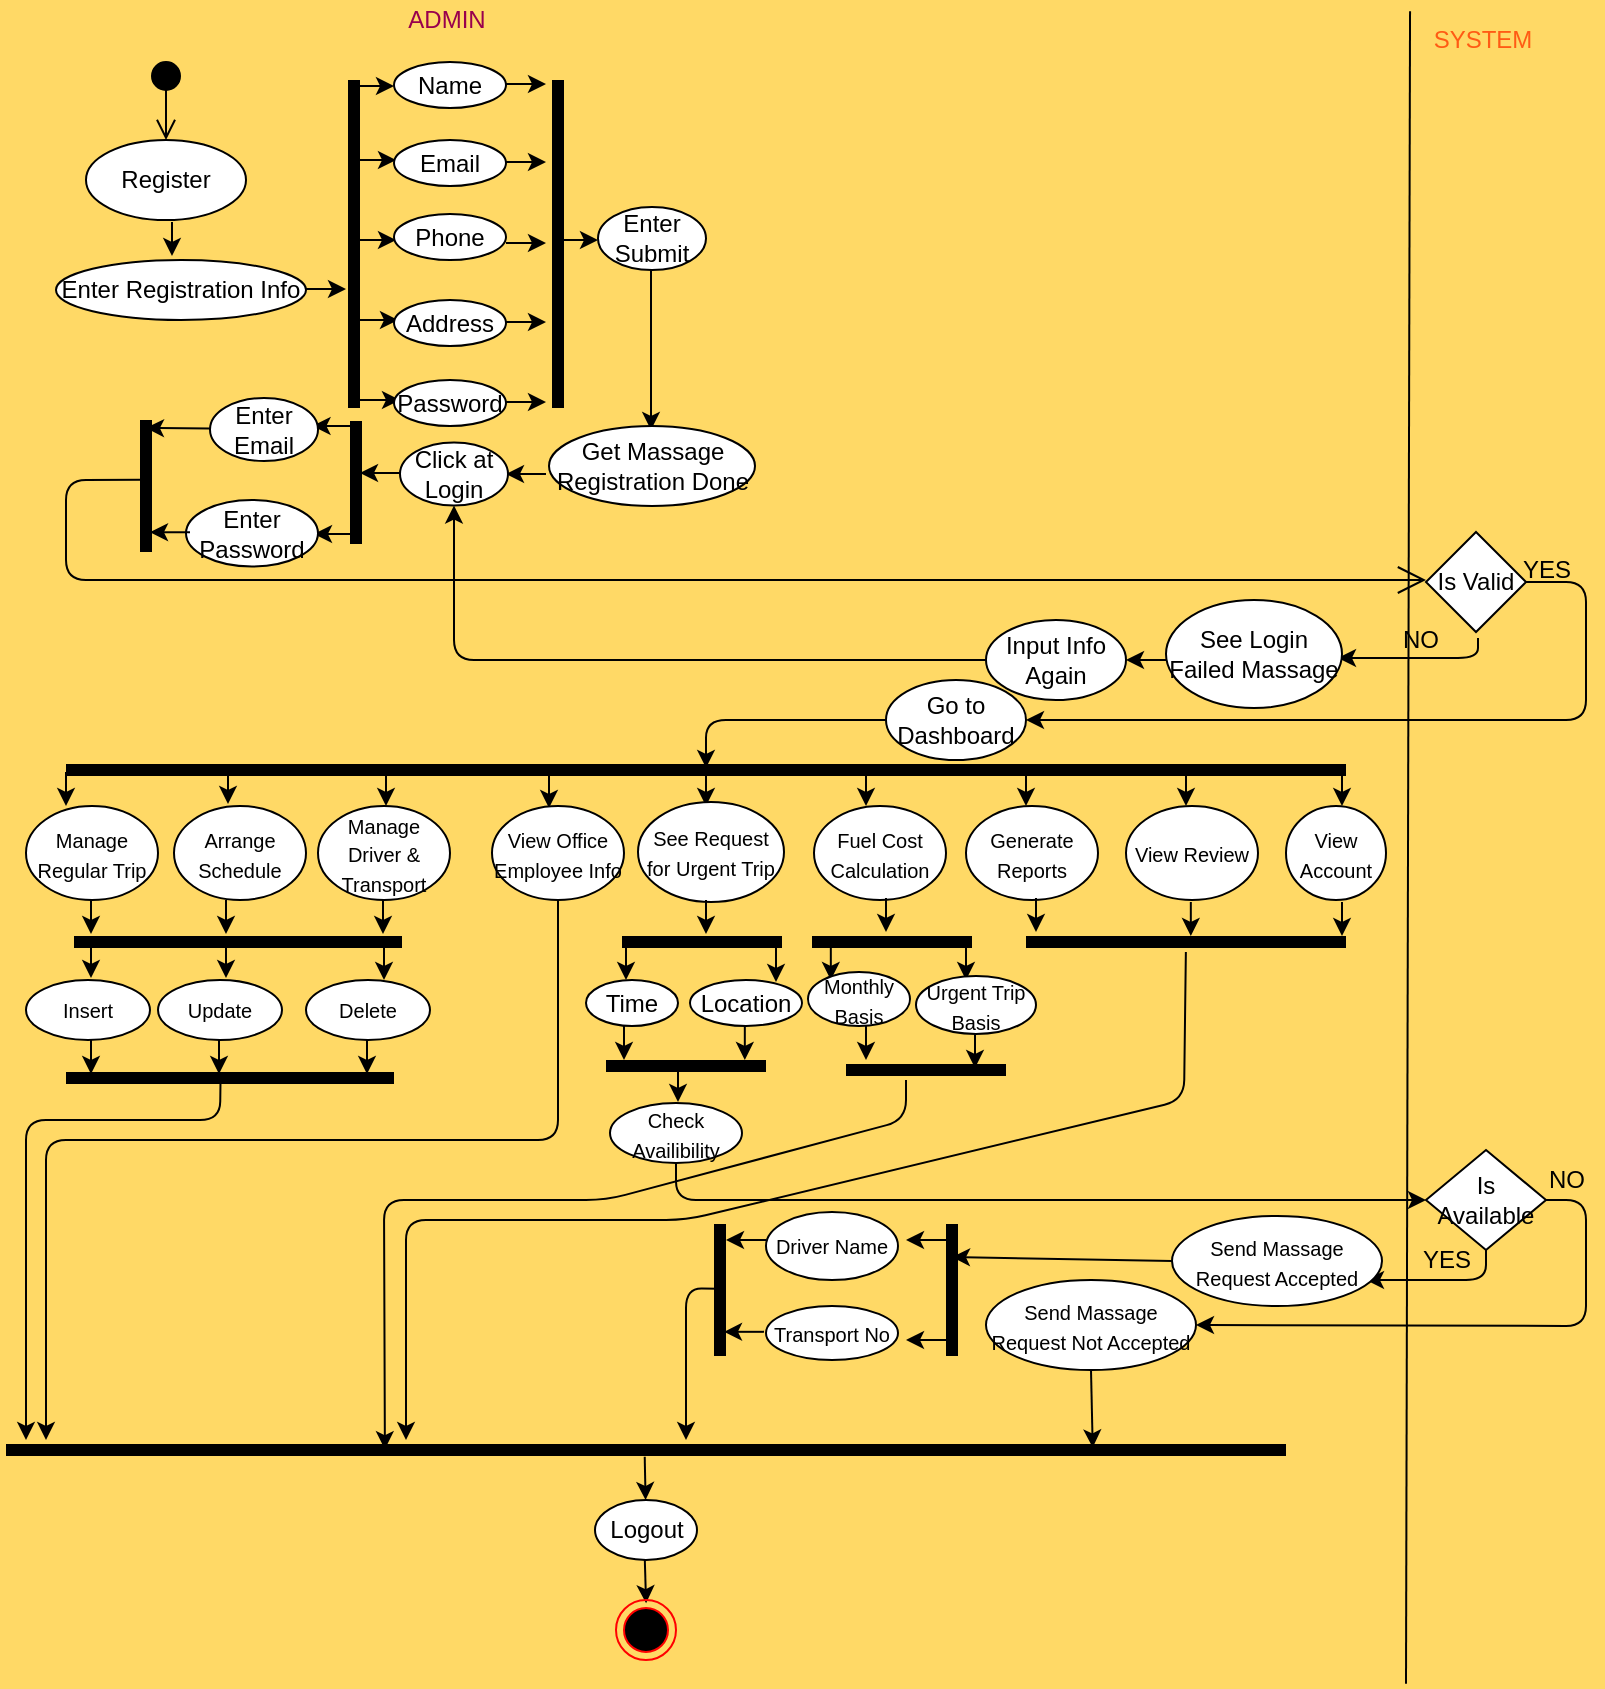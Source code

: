 <mxfile version="14.9.6" type="github">
  <diagram id="HthFx6uO3zYo_ckJuj4v" name="Page-1">
    <mxGraphModel dx="1038" dy="579" grid="0" gridSize="10" guides="1" tooltips="1" connect="1" arrows="1" fold="1" page="1" pageScale="1" pageWidth="827" pageHeight="1169" background="#FFD966" math="0" shadow="0">
      <root>
        <mxCell id="0" />
        <mxCell id="1" parent="0" />
        <mxCell id="RfUzpFnTfJlXqgFR28xh-44" value="&lt;font color=&quot;#99004d&quot;&gt;ADMIN&lt;/font&gt;" style="text;html=1;align=center;verticalAlign=middle;resizable=0;points=[];autosize=1;strokeColor=none;" parent="1" vertex="1">
          <mxGeometry x="205" width="50" height="20" as="geometry" />
        </mxCell>
        <mxCell id="RfUzpFnTfJlXqgFR28xh-56" value="" style="endArrow=classic;html=1;" parent="1" edge="1">
          <mxGeometry width="50" height="50" relative="1" as="geometry">
            <mxPoint x="40" y="386" as="sourcePoint" />
            <mxPoint x="40" y="403" as="targetPoint" />
          </mxGeometry>
        </mxCell>
        <mxCell id="RfUzpFnTfJlXqgFR28xh-57" value="" style="endArrow=classic;html=1;" parent="1" edge="1">
          <mxGeometry width="50" height="50" relative="1" as="geometry">
            <mxPoint x="121" y="385" as="sourcePoint" />
            <mxPoint x="121" y="402" as="targetPoint" />
          </mxGeometry>
        </mxCell>
        <mxCell id="RfUzpFnTfJlXqgFR28xh-58" value="" style="endArrow=classic;html=1;" parent="1" edge="1">
          <mxGeometry width="50" height="50" relative="1" as="geometry">
            <mxPoint x="200" y="386" as="sourcePoint" />
            <mxPoint x="200" y="403" as="targetPoint" />
          </mxGeometry>
        </mxCell>
        <mxCell id="RfUzpFnTfJlXqgFR28xh-59" value="" style="endArrow=classic;html=1;" parent="1" edge="1">
          <mxGeometry width="50" height="50" relative="1" as="geometry">
            <mxPoint x="281.5" y="387" as="sourcePoint" />
            <mxPoint x="281.5" y="404" as="targetPoint" />
          </mxGeometry>
        </mxCell>
        <mxCell id="RfUzpFnTfJlXqgFR28xh-60" value="" style="endArrow=classic;html=1;" parent="1" edge="1">
          <mxGeometry width="50" height="50" relative="1" as="geometry">
            <mxPoint x="360" y="386" as="sourcePoint" />
            <mxPoint x="360" y="403" as="targetPoint" />
          </mxGeometry>
        </mxCell>
        <mxCell id="RfUzpFnTfJlXqgFR28xh-61" value="" style="endArrow=classic;html=1;" parent="1" edge="1">
          <mxGeometry width="50" height="50" relative="1" as="geometry">
            <mxPoint x="440" y="386" as="sourcePoint" />
            <mxPoint x="440" y="403" as="targetPoint" />
          </mxGeometry>
        </mxCell>
        <mxCell id="RfUzpFnTfJlXqgFR28xh-62" value="" style="endArrow=classic;html=1;" parent="1" edge="1">
          <mxGeometry width="50" height="50" relative="1" as="geometry">
            <mxPoint x="520" y="386" as="sourcePoint" />
            <mxPoint x="520" y="403" as="targetPoint" />
          </mxGeometry>
        </mxCell>
        <mxCell id="RfUzpFnTfJlXqgFR28xh-63" value="" style="endArrow=classic;html=1;" parent="1" edge="1">
          <mxGeometry width="50" height="50" relative="1" as="geometry">
            <mxPoint x="600" y="386" as="sourcePoint" />
            <mxPoint x="600" y="403" as="targetPoint" />
          </mxGeometry>
        </mxCell>
        <mxCell id="RfUzpFnTfJlXqgFR28xh-64" value="" style="endArrow=classic;html=1;" parent="1" edge="1">
          <mxGeometry width="50" height="50" relative="1" as="geometry">
            <mxPoint x="678" y="386" as="sourcePoint" />
            <mxPoint x="678" y="403" as="targetPoint" />
          </mxGeometry>
        </mxCell>
        <mxCell id="RfUzpFnTfJlXqgFR28xh-65" value="&lt;font style=&quot;font-size: 10px&quot;&gt;Manage Regular Trip&lt;/font&gt;" style="ellipse;whiteSpace=wrap;html=1;" parent="1" vertex="1">
          <mxGeometry x="20" y="403" width="66" height="47" as="geometry" />
        </mxCell>
        <mxCell id="RfUzpFnTfJlXqgFR28xh-66" value="&lt;font style=&quot;font-size: 10px&quot;&gt;Arrange Schedule&lt;/font&gt;" style="ellipse;whiteSpace=wrap;html=1;" parent="1" vertex="1">
          <mxGeometry x="94" y="403" width="66" height="47" as="geometry" />
        </mxCell>
        <mxCell id="RfUzpFnTfJlXqgFR28xh-67" value="&lt;font style=&quot;font-size: 10px&quot;&gt;Manage Driver &amp;amp; Transport&lt;/font&gt;" style="ellipse;whiteSpace=wrap;html=1;" parent="1" vertex="1">
          <mxGeometry x="166" y="403" width="66" height="47" as="geometry" />
        </mxCell>
        <mxCell id="RfUzpFnTfJlXqgFR28xh-68" value="&lt;font style=&quot;font-size: 10px&quot;&gt;View Office Employee Info&lt;/font&gt;" style="ellipse;whiteSpace=wrap;html=1;" parent="1" vertex="1">
          <mxGeometry x="253" y="403" width="66" height="47" as="geometry" />
        </mxCell>
        <mxCell id="RfUzpFnTfJlXqgFR28xh-69" value="&lt;font style=&quot;font-size: 10px&quot;&gt;See Request for Urgent Trip&lt;/font&gt;" style="ellipse;whiteSpace=wrap;html=1;" parent="1" vertex="1">
          <mxGeometry x="326" y="401" width="73" height="50" as="geometry" />
        </mxCell>
        <mxCell id="RfUzpFnTfJlXqgFR28xh-70" value="&lt;font style=&quot;font-size: 10px&quot;&gt;Fuel Cost Calculation&lt;/font&gt;" style="ellipse;whiteSpace=wrap;html=1;" parent="1" vertex="1">
          <mxGeometry x="414" y="403" width="66" height="47" as="geometry" />
        </mxCell>
        <mxCell id="RfUzpFnTfJlXqgFR28xh-71" value="&lt;font style=&quot;font-size: 10px&quot;&gt;Generate Reports&lt;/font&gt;" style="ellipse;whiteSpace=wrap;html=1;" parent="1" vertex="1">
          <mxGeometry x="490" y="403" width="66" height="47" as="geometry" />
        </mxCell>
        <mxCell id="RfUzpFnTfJlXqgFR28xh-72" value="&lt;font style=&quot;font-size: 10px&quot;&gt;View Review&lt;/font&gt;" style="ellipse;whiteSpace=wrap;html=1;" parent="1" vertex="1">
          <mxGeometry x="570" y="403" width="66" height="47" as="geometry" />
        </mxCell>
        <mxCell id="RfUzpFnTfJlXqgFR28xh-73" value="&lt;font style=&quot;font-size: 10px&quot;&gt;View Account&lt;/font&gt;" style="ellipse;whiteSpace=wrap;html=1;" parent="1" vertex="1">
          <mxGeometry x="650" y="403" width="50" height="47" as="geometry" />
        </mxCell>
        <mxCell id="RfUzpFnTfJlXqgFR28xh-74" value="" style="endArrow=classic;html=1;" parent="1" edge="1">
          <mxGeometry width="50" height="50" relative="1" as="geometry">
            <mxPoint x="52.5" y="450" as="sourcePoint" />
            <mxPoint x="52.5" y="467" as="targetPoint" />
          </mxGeometry>
        </mxCell>
        <mxCell id="RfUzpFnTfJlXqgFR28xh-75" value="" style="endArrow=classic;html=1;" parent="1" edge="1">
          <mxGeometry width="50" height="50" relative="1" as="geometry">
            <mxPoint x="120" y="450" as="sourcePoint" />
            <mxPoint x="120" y="467" as="targetPoint" />
          </mxGeometry>
        </mxCell>
        <mxCell id="RfUzpFnTfJlXqgFR28xh-76" value="" style="endArrow=classic;html=1;" parent="1" edge="1">
          <mxGeometry width="50" height="50" relative="1" as="geometry">
            <mxPoint x="198.5" y="450" as="sourcePoint" />
            <mxPoint x="198.5" y="467" as="targetPoint" />
          </mxGeometry>
        </mxCell>
        <mxCell id="RfUzpFnTfJlXqgFR28xh-77" value="" style="shape=line;html=1;strokeWidth=6;rotation=0;" parent="1" vertex="1">
          <mxGeometry x="44" y="466" width="164" height="10" as="geometry" />
        </mxCell>
        <mxCell id="RfUzpFnTfJlXqgFR28xh-78" value="" style="endArrow=classic;html=1;" parent="1" edge="1">
          <mxGeometry width="50" height="50" relative="1" as="geometry">
            <mxPoint x="52.5" y="472" as="sourcePoint" />
            <mxPoint x="52.5" y="489" as="targetPoint" />
          </mxGeometry>
        </mxCell>
        <mxCell id="RfUzpFnTfJlXqgFR28xh-79" value="" style="endArrow=classic;html=1;" parent="1" edge="1">
          <mxGeometry width="50" height="50" relative="1" as="geometry">
            <mxPoint x="120" y="472" as="sourcePoint" />
            <mxPoint x="120" y="489" as="targetPoint" />
          </mxGeometry>
        </mxCell>
        <mxCell id="RfUzpFnTfJlXqgFR28xh-80" value="" style="endArrow=classic;html=1;" parent="1" edge="1">
          <mxGeometry width="50" height="50" relative="1" as="geometry">
            <mxPoint x="199" y="473" as="sourcePoint" />
            <mxPoint x="199" y="490" as="targetPoint" />
          </mxGeometry>
        </mxCell>
        <mxCell id="RfUzpFnTfJlXqgFR28xh-81" value="&lt;font style=&quot;font-size: 10px&quot;&gt;Insert&lt;/font&gt;" style="ellipse;whiteSpace=wrap;html=1;" parent="1" vertex="1">
          <mxGeometry x="20" y="490" width="62" height="30" as="geometry" />
        </mxCell>
        <mxCell id="RfUzpFnTfJlXqgFR28xh-82" value="&lt;font style=&quot;font-size: 10px&quot;&gt;Update&lt;/font&gt;" style="ellipse;whiteSpace=wrap;html=1;" parent="1" vertex="1">
          <mxGeometry x="86" y="490" width="62" height="30" as="geometry" />
        </mxCell>
        <mxCell id="RfUzpFnTfJlXqgFR28xh-83" value="&lt;font style=&quot;font-size: 10px&quot;&gt;Delete&lt;/font&gt;" style="ellipse;whiteSpace=wrap;html=1;" parent="1" vertex="1">
          <mxGeometry x="160" y="490" width="62" height="30" as="geometry" />
        </mxCell>
        <mxCell id="RfUzpFnTfJlXqgFR28xh-84" value="" style="endArrow=classic;html=1;" parent="1" edge="1">
          <mxGeometry width="50" height="50" relative="1" as="geometry">
            <mxPoint x="52.5" y="520" as="sourcePoint" />
            <mxPoint x="52.5" y="537" as="targetPoint" />
          </mxGeometry>
        </mxCell>
        <mxCell id="RfUzpFnTfJlXqgFR28xh-85" value="" style="endArrow=classic;html=1;" parent="1" edge="1">
          <mxGeometry width="50" height="50" relative="1" as="geometry">
            <mxPoint x="116.5" y="520" as="sourcePoint" />
            <mxPoint x="116.5" y="537" as="targetPoint" />
          </mxGeometry>
        </mxCell>
        <mxCell id="RfUzpFnTfJlXqgFR28xh-86" value="" style="endArrow=classic;html=1;" parent="1" edge="1">
          <mxGeometry width="50" height="50" relative="1" as="geometry">
            <mxPoint x="190.5" y="520" as="sourcePoint" />
            <mxPoint x="190.5" y="537" as="targetPoint" />
          </mxGeometry>
        </mxCell>
        <mxCell id="RfUzpFnTfJlXqgFR28xh-87" value="" style="shape=line;html=1;strokeWidth=6;rotation=0;" parent="1" vertex="1">
          <mxGeometry x="40" y="534" width="164" height="10" as="geometry" />
        </mxCell>
        <mxCell id="RfUzpFnTfJlXqgFR28xh-88" value="" style="endArrow=classic;html=1;exitX=0.471;exitY=0.74;exitDx=0;exitDy=0;exitPerimeter=0;" parent="1" source="RfUzpFnTfJlXqgFR28xh-87" edge="1">
          <mxGeometry width="50" height="50" relative="1" as="geometry">
            <mxPoint x="390" y="700" as="sourcePoint" />
            <mxPoint x="20" y="720" as="targetPoint" />
            <Array as="points">
              <mxPoint x="117" y="560" />
              <mxPoint x="20" y="560" />
            </Array>
          </mxGeometry>
        </mxCell>
        <mxCell id="RfUzpFnTfJlXqgFR28xh-89" value="" style="endArrow=classic;html=1;exitX=0.5;exitY=1;exitDx=0;exitDy=0;" parent="1" source="RfUzpFnTfJlXqgFR28xh-68" edge="1">
          <mxGeometry width="50" height="50" relative="1" as="geometry">
            <mxPoint x="127.244" y="551.4" as="sourcePoint" />
            <mxPoint x="30" y="720" as="targetPoint" />
            <Array as="points">
              <mxPoint x="286" y="570" />
              <mxPoint x="30" y="570" />
            </Array>
          </mxGeometry>
        </mxCell>
        <mxCell id="RfUzpFnTfJlXqgFR28xh-91" value="" style="endArrow=classic;html=1;" parent="1" edge="1">
          <mxGeometry width="50" height="50" relative="1" as="geometry">
            <mxPoint x="360" y="450" as="sourcePoint" />
            <mxPoint x="360" y="467" as="targetPoint" />
          </mxGeometry>
        </mxCell>
        <mxCell id="RfUzpFnTfJlXqgFR28xh-92" value="" style="shape=line;html=1;strokeWidth=6;rotation=0;" parent="1" vertex="1">
          <mxGeometry x="318" y="466" width="80" height="10" as="geometry" />
        </mxCell>
        <mxCell id="RfUzpFnTfJlXqgFR28xh-93" value="" style="endArrow=classic;html=1;" parent="1" edge="1">
          <mxGeometry width="50" height="50" relative="1" as="geometry">
            <mxPoint x="320" y="473" as="sourcePoint" />
            <mxPoint x="320" y="490" as="targetPoint" />
          </mxGeometry>
        </mxCell>
        <mxCell id="RfUzpFnTfJlXqgFR28xh-94" value="" style="endArrow=classic;html=1;" parent="1" edge="1">
          <mxGeometry width="50" height="50" relative="1" as="geometry">
            <mxPoint x="395" y="474" as="sourcePoint" />
            <mxPoint x="395" y="491" as="targetPoint" />
          </mxGeometry>
        </mxCell>
        <mxCell id="RfUzpFnTfJlXqgFR28xh-95" value="Time" style="ellipse;whiteSpace=wrap;html=1;" parent="1" vertex="1">
          <mxGeometry x="300" y="490" width="46" height="23" as="geometry" />
        </mxCell>
        <mxCell id="RfUzpFnTfJlXqgFR28xh-96" value="Location" style="ellipse;whiteSpace=wrap;html=1;" parent="1" vertex="1">
          <mxGeometry x="352" y="490" width="56" height="23" as="geometry" />
        </mxCell>
        <mxCell id="RfUzpFnTfJlXqgFR28xh-97" value="" style="endArrow=classic;html=1;" parent="1" edge="1">
          <mxGeometry width="50" height="50" relative="1" as="geometry">
            <mxPoint x="319" y="513" as="sourcePoint" />
            <mxPoint x="319" y="530" as="targetPoint" />
          </mxGeometry>
        </mxCell>
        <mxCell id="RfUzpFnTfJlXqgFR28xh-98" value="" style="endArrow=classic;html=1;" parent="1" edge="1">
          <mxGeometry width="50" height="50" relative="1" as="geometry">
            <mxPoint x="379.41" y="513" as="sourcePoint" />
            <mxPoint x="379.41" y="530" as="targetPoint" />
          </mxGeometry>
        </mxCell>
        <mxCell id="RfUzpFnTfJlXqgFR28xh-99" value="" style="shape=line;html=1;strokeWidth=6;rotation=0;" parent="1" vertex="1">
          <mxGeometry x="310" y="528" width="80" height="10" as="geometry" />
        </mxCell>
        <mxCell id="RfUzpFnTfJlXqgFR28xh-100" value="" style="endArrow=classic;html=1;" parent="1" edge="1">
          <mxGeometry width="50" height="50" relative="1" as="geometry">
            <mxPoint x="346" y="534" as="sourcePoint" />
            <mxPoint x="346" y="551" as="targetPoint" />
          </mxGeometry>
        </mxCell>
        <mxCell id="RfUzpFnTfJlXqgFR28xh-101" value="&lt;font style=&quot;font-size: 10px&quot;&gt;Check Availibility&lt;/font&gt;" style="ellipse;whiteSpace=wrap;html=1;" parent="1" vertex="1">
          <mxGeometry x="312" y="551.5" width="66" height="30" as="geometry" />
        </mxCell>
        <mxCell id="RfUzpFnTfJlXqgFR28xh-102" value="" style="endArrow=classic;html=1;exitX=0.5;exitY=1;exitDx=0;exitDy=0;" parent="1" source="RfUzpFnTfJlXqgFR28xh-101" edge="1">
          <mxGeometry width="50" height="50" relative="1" as="geometry">
            <mxPoint x="420" y="590" as="sourcePoint" />
            <mxPoint x="720" y="600" as="targetPoint" />
            <Array as="points">
              <mxPoint x="345" y="600" />
            </Array>
          </mxGeometry>
        </mxCell>
        <mxCell id="RfUzpFnTfJlXqgFR28xh-105" value="Is Available" style="rhombus;whiteSpace=wrap;html=1;strokeColor=#000000;" parent="1" vertex="1">
          <mxGeometry x="720" y="575" width="60" height="50" as="geometry" />
        </mxCell>
        <mxCell id="RfUzpFnTfJlXqgFR28xh-106" value="" style="endArrow=classic;html=1;exitX=0.5;exitY=1;exitDx=0;exitDy=0;" parent="1" source="RfUzpFnTfJlXqgFR28xh-105" edge="1">
          <mxGeometry width="50" height="50" relative="1" as="geometry">
            <mxPoint x="450" y="530" as="sourcePoint" />
            <mxPoint x="690" y="640" as="targetPoint" />
            <Array as="points">
              <mxPoint x="750" y="640" />
            </Array>
          </mxGeometry>
        </mxCell>
        <mxCell id="RfUzpFnTfJlXqgFR28xh-107" value="&lt;font style=&quot;font-size: 10px&quot;&gt;Send Massage Request Accepted&lt;/font&gt;" style="ellipse;whiteSpace=wrap;html=1;" parent="1" vertex="1">
          <mxGeometry x="593" y="608" width="105" height="45" as="geometry" />
        </mxCell>
        <mxCell id="RfUzpFnTfJlXqgFR28xh-108" value="" style="endArrow=classic;html=1;exitX=1;exitY=0.5;exitDx=0;exitDy=0;entryX=1;entryY=0.5;entryDx=0;entryDy=0;" parent="1" source="RfUzpFnTfJlXqgFR28xh-105" target="RfUzpFnTfJlXqgFR28xh-109" edge="1">
          <mxGeometry width="50" height="50" relative="1" as="geometry">
            <mxPoint x="450" y="750" as="sourcePoint" />
            <mxPoint x="600" y="660" as="targetPoint" />
            <Array as="points">
              <mxPoint x="800" y="600" />
              <mxPoint x="800" y="663" />
            </Array>
          </mxGeometry>
        </mxCell>
        <mxCell id="RfUzpFnTfJlXqgFR28xh-109" value="&lt;font style=&quot;font-size: 10px&quot;&gt;Send Massage Request Not Accepted&lt;/font&gt;" style="ellipse;whiteSpace=wrap;html=1;" parent="1" vertex="1">
          <mxGeometry x="500" y="640" width="105" height="45" as="geometry" />
        </mxCell>
        <mxCell id="RfUzpFnTfJlXqgFR28xh-110" value="YES" style="text;html=1;align=center;verticalAlign=middle;resizable=0;points=[];autosize=1;strokeColor=none;" parent="1" vertex="1">
          <mxGeometry x="710" y="620" width="40" height="20" as="geometry" />
        </mxCell>
        <mxCell id="RfUzpFnTfJlXqgFR28xh-111" value="NO" style="text;html=1;align=center;verticalAlign=middle;resizable=0;points=[];autosize=1;strokeColor=none;" parent="1" vertex="1">
          <mxGeometry x="775" y="580" width="30" height="20" as="geometry" />
        </mxCell>
        <mxCell id="RfUzpFnTfJlXqgFR28xh-112" value="" style="endArrow=classic;html=1;exitX=0;exitY=0.5;exitDx=0;exitDy=0;entryX=0.75;entryY=0.5;entryDx=0;entryDy=0;entryPerimeter=0;" parent="1" source="RfUzpFnTfJlXqgFR28xh-107" target="RfUzpFnTfJlXqgFR28xh-113" edge="1">
          <mxGeometry width="50" height="50" relative="1" as="geometry">
            <mxPoint x="450" y="750" as="sourcePoint" />
            <mxPoint x="490" y="630" as="targetPoint" />
          </mxGeometry>
        </mxCell>
        <mxCell id="RfUzpFnTfJlXqgFR28xh-113" value="" style="shape=line;html=1;strokeWidth=6;rotation=-90;" parent="1" vertex="1">
          <mxGeometry x="450" y="640" width="66" height="10" as="geometry" />
        </mxCell>
        <mxCell id="RfUzpFnTfJlXqgFR28xh-114" value="" style="endArrow=classic;html=1;" parent="1" edge="1">
          <mxGeometry width="50" height="50" relative="1" as="geometry">
            <mxPoint x="480" y="620" as="sourcePoint" />
            <mxPoint x="460" y="620" as="targetPoint" />
          </mxGeometry>
        </mxCell>
        <mxCell id="RfUzpFnTfJlXqgFR28xh-115" value="" style="endArrow=classic;html=1;" parent="1" edge="1">
          <mxGeometry width="50" height="50" relative="1" as="geometry">
            <mxPoint x="480" y="670" as="sourcePoint" />
            <mxPoint x="460" y="670" as="targetPoint" />
          </mxGeometry>
        </mxCell>
        <mxCell id="RfUzpFnTfJlXqgFR28xh-116" value="&lt;font style=&quot;font-size: 10px&quot;&gt;Driver Name&lt;/font&gt;" style="ellipse;whiteSpace=wrap;html=1;" parent="1" vertex="1">
          <mxGeometry x="390" y="606" width="66" height="34" as="geometry" />
        </mxCell>
        <mxCell id="RfUzpFnTfJlXqgFR28xh-117" value="&lt;font style=&quot;font-size: 10px&quot;&gt;Transport No&lt;/font&gt;" style="ellipse;whiteSpace=wrap;html=1;" parent="1" vertex="1">
          <mxGeometry x="390" y="653" width="66" height="27" as="geometry" />
        </mxCell>
        <mxCell id="RfUzpFnTfJlXqgFR28xh-119" value="" style="endArrow=classic;html=1;" parent="1" edge="1">
          <mxGeometry width="50" height="50" relative="1" as="geometry">
            <mxPoint x="389" y="665.91" as="sourcePoint" />
            <mxPoint x="369" y="665.91" as="targetPoint" />
          </mxGeometry>
        </mxCell>
        <mxCell id="RfUzpFnTfJlXqgFR28xh-120" value="" style="endArrow=classic;html=1;" parent="1" edge="1">
          <mxGeometry width="50" height="50" relative="1" as="geometry">
            <mxPoint x="390" y="620" as="sourcePoint" />
            <mxPoint x="370" y="620" as="targetPoint" />
          </mxGeometry>
        </mxCell>
        <mxCell id="RfUzpFnTfJlXqgFR28xh-121" value="" style="shape=line;html=1;strokeWidth=6;rotation=-90;" parent="1" vertex="1">
          <mxGeometry x="334" y="640" width="66" height="10" as="geometry" />
        </mxCell>
        <mxCell id="RfUzpFnTfJlXqgFR28xh-122" value="" style="endArrow=classic;html=1;" parent="1" edge="1">
          <mxGeometry width="50" height="50" relative="1" as="geometry">
            <mxPoint x="366" y="644.41" as="sourcePoint" />
            <mxPoint x="350" y="720" as="targetPoint" />
            <Array as="points">
              <mxPoint x="350" y="644" />
            </Array>
          </mxGeometry>
        </mxCell>
        <mxCell id="RfUzpFnTfJlXqgFR28xh-123" value="" style="endArrow=classic;html=1;exitX=0.5;exitY=1;exitDx=0;exitDy=0;entryX=0.849;entryY=0.371;entryDx=0;entryDy=0;entryPerimeter=0;" parent="1" source="RfUzpFnTfJlXqgFR28xh-109" target="RfUzpFnTfJlXqgFR28xh-135" edge="1">
          <mxGeometry width="50" height="50" relative="1" as="geometry">
            <mxPoint x="450" y="770" as="sourcePoint" />
            <mxPoint x="553" y="710" as="targetPoint" />
          </mxGeometry>
        </mxCell>
        <mxCell id="RfUzpFnTfJlXqgFR28xh-124" value="" style="endArrow=classic;html=1;" parent="1" edge="1">
          <mxGeometry width="50" height="50" relative="1" as="geometry">
            <mxPoint x="450" y="449" as="sourcePoint" />
            <mxPoint x="450" y="466" as="targetPoint" />
          </mxGeometry>
        </mxCell>
        <mxCell id="RfUzpFnTfJlXqgFR28xh-125" value="" style="shape=line;html=1;strokeWidth=6;rotation=0;" parent="1" vertex="1">
          <mxGeometry x="413" y="466" width="80" height="10" as="geometry" />
        </mxCell>
        <mxCell id="RfUzpFnTfJlXqgFR28xh-126" value="" style="endArrow=classic;html=1;" parent="1" edge="1">
          <mxGeometry width="50" height="50" relative="1" as="geometry">
            <mxPoint x="490" y="473" as="sourcePoint" />
            <mxPoint x="490" y="490" as="targetPoint" />
          </mxGeometry>
        </mxCell>
        <mxCell id="RfUzpFnTfJlXqgFR28xh-127" value="" style="endArrow=classic;html=1;" parent="1" edge="1">
          <mxGeometry width="50" height="50" relative="1" as="geometry">
            <mxPoint x="422.41" y="473" as="sourcePoint" />
            <mxPoint x="422.41" y="490" as="targetPoint" />
          </mxGeometry>
        </mxCell>
        <mxCell id="RfUzpFnTfJlXqgFR28xh-128" value="&lt;font style=&quot;font-size: 10px&quot;&gt;Monthly Basis&lt;/font&gt;" style="ellipse;whiteSpace=wrap;html=1;" parent="1" vertex="1">
          <mxGeometry x="411" y="486" width="51" height="27" as="geometry" />
        </mxCell>
        <mxCell id="RfUzpFnTfJlXqgFR28xh-129" value="&lt;font style=&quot;font-size: 10px&quot;&gt;Urgent Trip Basis&lt;/font&gt;" style="ellipse;whiteSpace=wrap;html=1;" parent="1" vertex="1">
          <mxGeometry x="465" y="488" width="60" height="29" as="geometry" />
        </mxCell>
        <mxCell id="RfUzpFnTfJlXqgFR28xh-130" value="" style="endArrow=classic;html=1;" parent="1" edge="1">
          <mxGeometry width="50" height="50" relative="1" as="geometry">
            <mxPoint x="525" y="449" as="sourcePoint" />
            <mxPoint x="525" y="466" as="targetPoint" />
          </mxGeometry>
        </mxCell>
        <mxCell id="RfUzpFnTfJlXqgFR28xh-131" value="" style="endArrow=classic;html=1;" parent="1" edge="1">
          <mxGeometry width="50" height="50" relative="1" as="geometry">
            <mxPoint x="602.41" y="451" as="sourcePoint" />
            <mxPoint x="602.41" y="468" as="targetPoint" />
          </mxGeometry>
        </mxCell>
        <mxCell id="RfUzpFnTfJlXqgFR28xh-132" value="" style="endArrow=classic;html=1;" parent="1" edge="1">
          <mxGeometry width="50" height="50" relative="1" as="geometry">
            <mxPoint x="678" y="451" as="sourcePoint" />
            <mxPoint x="678" y="468" as="targetPoint" />
          </mxGeometry>
        </mxCell>
        <mxCell id="RfUzpFnTfJlXqgFR28xh-133" value="" style="shape=line;html=1;strokeWidth=6;rotation=0;" parent="1" vertex="1">
          <mxGeometry x="520" y="466" width="160" height="10" as="geometry" />
        </mxCell>
        <mxCell id="RfUzpFnTfJlXqgFR28xh-135" value="" style="shape=line;html=1;strokeWidth=6;rotation=0;" parent="1" vertex="1">
          <mxGeometry x="10" y="720" width="640" height="10" as="geometry" />
        </mxCell>
        <mxCell id="RfUzpFnTfJlXqgFR28xh-136" value="" style="endArrow=classic;html=1;exitX=0.499;exitY=0.841;exitDx=0;exitDy=0;exitPerimeter=0;" parent="1" source="RfUzpFnTfJlXqgFR28xh-135" target="RfUzpFnTfJlXqgFR28xh-137" edge="1">
          <mxGeometry width="50" height="50" relative="1" as="geometry">
            <mxPoint x="450" y="680" as="sourcePoint" />
            <mxPoint x="329" y="750" as="targetPoint" />
          </mxGeometry>
        </mxCell>
        <mxCell id="RfUzpFnTfJlXqgFR28xh-137" value="Logout" style="ellipse;whiteSpace=wrap;html=1;strokeColor=#000000;" parent="1" vertex="1">
          <mxGeometry x="304.5" y="750" width="51" height="30" as="geometry" />
        </mxCell>
        <mxCell id="RfUzpFnTfJlXqgFR28xh-138" value="" style="endArrow=classic;html=1;exitX=0.499;exitY=0.841;exitDx=0;exitDy=0;exitPerimeter=0;" parent="1" edge="1">
          <mxGeometry width="50" height="50" relative="1" as="geometry">
            <mxPoint x="329.41" y="780.0" as="sourcePoint" />
            <mxPoint x="330.05" y="801.59" as="targetPoint" />
          </mxGeometry>
        </mxCell>
        <mxCell id="RfUzpFnTfJlXqgFR28xh-139" value="" style="ellipse;html=1;shape=endState;fillColor=#000000;strokeColor=#ff0000;" parent="1" vertex="1">
          <mxGeometry x="315" y="800" width="30" height="30" as="geometry" />
        </mxCell>
        <mxCell id="RfUzpFnTfJlXqgFR28xh-3" value="" style="html=1;verticalAlign=bottom;startArrow=circle;startFill=1;endArrow=open;startSize=6;endSize=8;" parent="1" edge="1">
          <mxGeometry x="35" y="10" width="80" as="geometry">
            <mxPoint x="90" y="30" as="sourcePoint" />
            <mxPoint x="90" y="70" as="targetPoint" />
          </mxGeometry>
        </mxCell>
        <mxCell id="RfUzpFnTfJlXqgFR28xh-4" value="Register" style="ellipse;whiteSpace=wrap;html=1;" parent="1" vertex="1">
          <mxGeometry x="50" y="70" width="80" height="40" as="geometry" />
        </mxCell>
        <mxCell id="RfUzpFnTfJlXqgFR28xh-6" value="" style="endArrow=classic;html=1;" parent="1" edge="1">
          <mxGeometry x="35" y="10" width="50" height="50" as="geometry">
            <mxPoint x="93" y="111" as="sourcePoint" />
            <mxPoint x="93" y="128" as="targetPoint" />
          </mxGeometry>
        </mxCell>
        <mxCell id="RfUzpFnTfJlXqgFR28xh-7" value="Enter Registration Info" style="ellipse;whiteSpace=wrap;html=1;" parent="1" vertex="1">
          <mxGeometry x="35" y="130" width="125" height="30" as="geometry" />
        </mxCell>
        <mxCell id="RfUzpFnTfJlXqgFR28xh-8" value="" style="shape=line;html=1;strokeWidth=6;rotation=-90;" parent="1" vertex="1">
          <mxGeometry x="102" y="117" width="164" height="10" as="geometry" />
        </mxCell>
        <mxCell id="RfUzpFnTfJlXqgFR28xh-10" value="" style="endArrow=classic;html=1;" parent="1" edge="1">
          <mxGeometry x="35" y="10" width="50" height="50" as="geometry">
            <mxPoint x="160" y="144.5" as="sourcePoint" />
            <mxPoint x="180" y="144.5" as="targetPoint" />
          </mxGeometry>
        </mxCell>
        <mxCell id="RfUzpFnTfJlXqgFR28xh-11" value="" style="endArrow=classic;html=1;" parent="1" edge="1">
          <mxGeometry x="35" y="10" width="50" height="50" as="geometry">
            <mxPoint x="184" y="43" as="sourcePoint" />
            <mxPoint x="204" y="43" as="targetPoint" />
          </mxGeometry>
        </mxCell>
        <mxCell id="RfUzpFnTfJlXqgFR28xh-12" value="" style="endArrow=classic;html=1;" parent="1" edge="1">
          <mxGeometry x="35" y="10" width="50" height="50" as="geometry">
            <mxPoint x="185" y="80" as="sourcePoint" />
            <mxPoint x="205" y="80" as="targetPoint" />
          </mxGeometry>
        </mxCell>
        <mxCell id="RfUzpFnTfJlXqgFR28xh-13" value="" style="endArrow=classic;html=1;" parent="1" edge="1">
          <mxGeometry x="35" y="10" width="50" height="50" as="geometry">
            <mxPoint x="185" y="120" as="sourcePoint" />
            <mxPoint x="205" y="120" as="targetPoint" />
          </mxGeometry>
        </mxCell>
        <mxCell id="RfUzpFnTfJlXqgFR28xh-14" value="" style="endArrow=classic;html=1;" parent="1" edge="1">
          <mxGeometry x="35" y="10" width="50" height="50" as="geometry">
            <mxPoint x="186" y="160" as="sourcePoint" />
            <mxPoint x="206" y="160" as="targetPoint" />
          </mxGeometry>
        </mxCell>
        <mxCell id="RfUzpFnTfJlXqgFR28xh-15" value="" style="endArrow=classic;html=1;" parent="1" edge="1">
          <mxGeometry x="35" y="10" width="50" height="50" as="geometry">
            <mxPoint x="187" y="200" as="sourcePoint" />
            <mxPoint x="207" y="200" as="targetPoint" />
          </mxGeometry>
        </mxCell>
        <mxCell id="RfUzpFnTfJlXqgFR28xh-16" value="Name" style="ellipse;whiteSpace=wrap;html=1;" parent="1" vertex="1">
          <mxGeometry x="204" y="31" width="56" height="23" as="geometry" />
        </mxCell>
        <mxCell id="RfUzpFnTfJlXqgFR28xh-18" value="Email" style="ellipse;whiteSpace=wrap;html=1;" parent="1" vertex="1">
          <mxGeometry x="204" y="70" width="56" height="23" as="geometry" />
        </mxCell>
        <mxCell id="RfUzpFnTfJlXqgFR28xh-19" value="Phone" style="ellipse;whiteSpace=wrap;html=1;" parent="1" vertex="1">
          <mxGeometry x="204" y="107" width="56" height="23" as="geometry" />
        </mxCell>
        <mxCell id="RfUzpFnTfJlXqgFR28xh-20" value="Address" style="ellipse;whiteSpace=wrap;html=1;" parent="1" vertex="1">
          <mxGeometry x="204" y="150" width="56" height="23" as="geometry" />
        </mxCell>
        <mxCell id="RfUzpFnTfJlXqgFR28xh-21" value="Password" style="ellipse;whiteSpace=wrap;html=1;" parent="1" vertex="1">
          <mxGeometry x="204" y="190" width="56" height="23" as="geometry" />
        </mxCell>
        <mxCell id="RfUzpFnTfJlXqgFR28xh-22" value="" style="endArrow=classic;html=1;" parent="1" edge="1">
          <mxGeometry x="35" y="10" width="50" height="50" as="geometry">
            <mxPoint x="260" y="42" as="sourcePoint" />
            <mxPoint x="280" y="42" as="targetPoint" />
          </mxGeometry>
        </mxCell>
        <mxCell id="RfUzpFnTfJlXqgFR28xh-23" value="" style="endArrow=classic;html=1;" parent="1" edge="1">
          <mxGeometry x="35" y="10" width="50" height="50" as="geometry">
            <mxPoint x="260" y="81" as="sourcePoint" />
            <mxPoint x="280" y="81" as="targetPoint" />
          </mxGeometry>
        </mxCell>
        <mxCell id="RfUzpFnTfJlXqgFR28xh-24" value="" style="endArrow=classic;html=1;" parent="1" edge="1">
          <mxGeometry x="35" y="10" width="50" height="50" as="geometry">
            <mxPoint x="260" y="121.5" as="sourcePoint" />
            <mxPoint x="280" y="121.5" as="targetPoint" />
          </mxGeometry>
        </mxCell>
        <mxCell id="RfUzpFnTfJlXqgFR28xh-25" value="" style="endArrow=classic;html=1;" parent="1" edge="1">
          <mxGeometry x="35" y="10" width="50" height="50" as="geometry">
            <mxPoint x="260" y="161" as="sourcePoint" />
            <mxPoint x="280" y="161" as="targetPoint" />
          </mxGeometry>
        </mxCell>
        <mxCell id="RfUzpFnTfJlXqgFR28xh-26" value="" style="endArrow=classic;html=1;" parent="1" edge="1">
          <mxGeometry x="35" y="10" width="50" height="50" as="geometry">
            <mxPoint x="260" y="201" as="sourcePoint" />
            <mxPoint x="280" y="201" as="targetPoint" />
          </mxGeometry>
        </mxCell>
        <mxCell id="RfUzpFnTfJlXqgFR28xh-27" value="" style="shape=line;html=1;strokeWidth=6;rotation=-90;" parent="1" vertex="1">
          <mxGeometry x="204" y="117" width="164" height="10" as="geometry" />
        </mxCell>
        <mxCell id="RfUzpFnTfJlXqgFR28xh-28" value="" style="endArrow=classic;html=1;" parent="1" edge="1">
          <mxGeometry x="35" y="10" width="50" height="50" as="geometry">
            <mxPoint x="286" y="120" as="sourcePoint" />
            <mxPoint x="306" y="120" as="targetPoint" />
          </mxGeometry>
        </mxCell>
        <mxCell id="RfUzpFnTfJlXqgFR28xh-29" value="Enter Submit" style="ellipse;whiteSpace=wrap;html=1;" parent="1" vertex="1">
          <mxGeometry x="306" y="103.5" width="54" height="31.5" as="geometry" />
        </mxCell>
        <mxCell id="RfUzpFnTfJlXqgFR28xh-30" value="" style="endArrow=classic;html=1;" parent="1" edge="1">
          <mxGeometry x="35" y="10" width="50" height="50" as="geometry">
            <mxPoint x="332.5" y="135" as="sourcePoint" />
            <mxPoint x="332.5" y="215" as="targetPoint" />
          </mxGeometry>
        </mxCell>
        <mxCell id="RfUzpFnTfJlXqgFR28xh-31" value="Get Massage Registration Done" style="ellipse;whiteSpace=wrap;html=1;" parent="1" vertex="1">
          <mxGeometry x="281.5" y="213" width="103" height="40" as="geometry" />
        </mxCell>
        <mxCell id="RfUzpFnTfJlXqgFR28xh-32" value="" style="endArrow=classic;html=1;" parent="1" edge="1">
          <mxGeometry x="35" y="10" width="50" height="50" as="geometry">
            <mxPoint x="280" y="237" as="sourcePoint" />
            <mxPoint x="260" y="237" as="targetPoint" />
          </mxGeometry>
        </mxCell>
        <mxCell id="RfUzpFnTfJlXqgFR28xh-33" value="Click at Login" style="ellipse;whiteSpace=wrap;html=1;" parent="1" vertex="1">
          <mxGeometry x="207" y="221.25" width="54" height="31.5" as="geometry" />
        </mxCell>
        <mxCell id="RfUzpFnTfJlXqgFR28xh-34" value="" style="endArrow=classic;html=1;" parent="1" edge="1">
          <mxGeometry x="35" y="10" width="50" height="50" as="geometry">
            <mxPoint x="207" y="236.5" as="sourcePoint" />
            <mxPoint x="187" y="236.5" as="targetPoint" />
          </mxGeometry>
        </mxCell>
        <mxCell id="RfUzpFnTfJlXqgFR28xh-35" value="" style="shape=line;html=1;strokeWidth=6;rotation=-90;" parent="1" vertex="1">
          <mxGeometry x="154.25" y="236.25" width="61.5" height="10" as="geometry" />
        </mxCell>
        <mxCell id="RfUzpFnTfJlXqgFR28xh-36" value="" style="endArrow=classic;html=1;" parent="1" edge="1">
          <mxGeometry x="35" y="10" width="50" height="50" as="geometry">
            <mxPoint x="183.25" y="213" as="sourcePoint" />
            <mxPoint x="163.25" y="213" as="targetPoint" />
          </mxGeometry>
        </mxCell>
        <mxCell id="RfUzpFnTfJlXqgFR28xh-37" value="" style="endArrow=classic;html=1;" parent="1" edge="1">
          <mxGeometry x="35" y="10" width="50" height="50" as="geometry">
            <mxPoint x="184" y="267" as="sourcePoint" />
            <mxPoint x="164" y="267" as="targetPoint" />
          </mxGeometry>
        </mxCell>
        <mxCell id="RfUzpFnTfJlXqgFR28xh-38" value="Enter Email" style="ellipse;whiteSpace=wrap;html=1;" parent="1" vertex="1">
          <mxGeometry x="112" y="199" width="54" height="31.5" as="geometry" />
        </mxCell>
        <mxCell id="RfUzpFnTfJlXqgFR28xh-39" value="Enter Password" style="ellipse;whiteSpace=wrap;html=1;" parent="1" vertex="1">
          <mxGeometry x="100" y="250" width="66" height="33.25" as="geometry" />
        </mxCell>
        <mxCell id="RfUzpFnTfJlXqgFR28xh-40" value="" style="shape=line;html=1;strokeWidth=6;rotation=-90;" parent="1" vertex="1">
          <mxGeometry x="47" y="238" width="66" height="10" as="geometry" />
        </mxCell>
        <mxCell id="RfUzpFnTfJlXqgFR28xh-41" value="" style="endArrow=classic;html=1;" parent="1" edge="1">
          <mxGeometry x="35" y="10" width="50" height="50" as="geometry">
            <mxPoint x="112" y="214.25" as="sourcePoint" />
            <mxPoint x="80" y="214" as="targetPoint" />
          </mxGeometry>
        </mxCell>
        <mxCell id="RfUzpFnTfJlXqgFR28xh-42" value="" style="endArrow=classic;html=1;" parent="1" edge="1">
          <mxGeometry x="35" y="10" width="50" height="50" as="geometry">
            <mxPoint x="102" y="266.13" as="sourcePoint" />
            <mxPoint x="82" y="266.13" as="targetPoint" />
          </mxGeometry>
        </mxCell>
        <mxCell id="RfUzpFnTfJlXqgFR28xh-43" value="" style="endArrow=open;endFill=1;endSize=12;html=1;exitX=0.548;exitY=0.3;exitDx=0;exitDy=0;exitPerimeter=0;" parent="1" source="RfUzpFnTfJlXqgFR28xh-40" edge="1">
          <mxGeometry x="35" y="10" width="160" as="geometry">
            <mxPoint x="330" y="170" as="sourcePoint" />
            <mxPoint x="720" y="290" as="targetPoint" />
            <Array as="points">
              <mxPoint x="40" y="240" />
              <mxPoint x="40" y="290" />
            </Array>
          </mxGeometry>
        </mxCell>
        <mxCell id="RfUzpFnTfJlXqgFR28xh-45" value="&lt;font color=&quot;#ff5b14&quot;&gt;SYSTEM&lt;/font&gt;" style="text;html=1;align=center;verticalAlign=middle;resizable=0;points=[];autosize=1;strokeColor=none;" parent="1" vertex="1">
          <mxGeometry x="713" y="10" width="70" height="20" as="geometry" />
        </mxCell>
        <mxCell id="RfUzpFnTfJlXqgFR28xh-46" value="Is Valid" style="rhombus;whiteSpace=wrap;html=1;strokeColor=#000000;" parent="1" vertex="1">
          <mxGeometry x="720" y="266" width="50" height="50" as="geometry" />
        </mxCell>
        <mxCell id="RfUzpFnTfJlXqgFR28xh-47" value="" style="endArrow=classic;html=1;" parent="1" edge="1">
          <mxGeometry x="35" y="10" width="50" height="50" as="geometry">
            <mxPoint x="746" y="319" as="sourcePoint" />
            <mxPoint x="676" y="329" as="targetPoint" />
            <Array as="points">
              <mxPoint x="746" y="329" />
            </Array>
          </mxGeometry>
        </mxCell>
        <mxCell id="RfUzpFnTfJlXqgFR28xh-48" value="NO" style="text;html=1;align=center;verticalAlign=middle;resizable=0;points=[];autosize=1;strokeColor=none;" parent="1" vertex="1">
          <mxGeometry x="702" y="310" width="30" height="20" as="geometry" />
        </mxCell>
        <mxCell id="RfUzpFnTfJlXqgFR28xh-49" value="See Login Failed Massage" style="ellipse;whiteSpace=wrap;html=1;" parent="1" vertex="1">
          <mxGeometry x="590" y="300" width="88" height="54" as="geometry" />
        </mxCell>
        <mxCell id="RfUzpFnTfJlXqgFR28xh-50" value="" style="endArrow=classic;html=1;" parent="1" edge="1">
          <mxGeometry x="35" y="10" width="50" height="50" as="geometry">
            <mxPoint x="590" y="330" as="sourcePoint" />
            <mxPoint x="570" y="330" as="targetPoint" />
          </mxGeometry>
        </mxCell>
        <mxCell id="RfUzpFnTfJlXqgFR28xh-51" value="Input Info Again" style="ellipse;whiteSpace=wrap;html=1;" parent="1" vertex="1">
          <mxGeometry x="500" y="310" width="70" height="40" as="geometry" />
        </mxCell>
        <mxCell id="RfUzpFnTfJlXqgFR28xh-52" value="" style="endArrow=classic;html=1;exitX=0;exitY=0.5;exitDx=0;exitDy=0;entryX=0.5;entryY=1;entryDx=0;entryDy=0;" parent="1" source="RfUzpFnTfJlXqgFR28xh-51" target="RfUzpFnTfJlXqgFR28xh-33" edge="1">
          <mxGeometry x="35" y="10" width="50" height="50" as="geometry">
            <mxPoint x="390" y="190" as="sourcePoint" />
            <mxPoint x="440" y="140" as="targetPoint" />
            <Array as="points">
              <mxPoint x="234" y="330" />
            </Array>
          </mxGeometry>
        </mxCell>
        <mxCell id="RfUzpFnTfJlXqgFR28xh-53" value="" style="endArrow=classic;html=1;exitX=1;exitY=0.5;exitDx=0;exitDy=0;" parent="1" source="RfUzpFnTfJlXqgFR28xh-46" edge="1">
          <mxGeometry x="35" y="10" width="50" height="50" as="geometry">
            <mxPoint x="390" y="290" as="sourcePoint" />
            <mxPoint x="520" y="360" as="targetPoint" />
            <Array as="points">
              <mxPoint x="800" y="291" />
              <mxPoint x="800" y="360" />
            </Array>
          </mxGeometry>
        </mxCell>
        <mxCell id="RfUzpFnTfJlXqgFR28xh-54" value="YES" style="text;html=1;align=center;verticalAlign=middle;resizable=0;points=[];autosize=1;strokeColor=none;" parent="1" vertex="1">
          <mxGeometry x="760" y="275" width="40" height="20" as="geometry" />
        </mxCell>
        <mxCell id="RfUzpFnTfJlXqgFR28xh-55" value="" style="shape=line;html=1;strokeWidth=6;rotation=0;" parent="1" vertex="1">
          <mxGeometry x="40" y="380" width="640" height="10" as="geometry" />
        </mxCell>
        <mxCell id="RfUzpFnTfJlXqgFR28xh-103" value="Go to Dashboard" style="ellipse;whiteSpace=wrap;html=1;" parent="1" vertex="1">
          <mxGeometry x="450" y="340" width="70" height="40" as="geometry" />
        </mxCell>
        <mxCell id="RfUzpFnTfJlXqgFR28xh-104" value="" style="endArrow=classic;html=1;exitX=0;exitY=0.5;exitDx=0;exitDy=0;entryX=0.5;entryY=0.394;entryDx=0;entryDy=0;entryPerimeter=0;" parent="1" source="RfUzpFnTfJlXqgFR28xh-103" target="RfUzpFnTfJlXqgFR28xh-55" edge="1">
          <mxGeometry x="35" y="10" width="50" height="50" as="geometry">
            <mxPoint x="450" y="540" as="sourcePoint" />
            <mxPoint x="500" y="490" as="targetPoint" />
            <Array as="points">
              <mxPoint x="360" y="360" />
            </Array>
          </mxGeometry>
        </mxCell>
        <mxCell id="RfUzpFnTfJlXqgFR28xh-141" value="" style="endArrow=none;html=1;entryX=-0.014;entryY=-0.221;entryDx=0;entryDy=0;entryPerimeter=0;" parent="1" target="RfUzpFnTfJlXqgFR28xh-45" edge="1">
          <mxGeometry width="50" height="50" relative="1" as="geometry">
            <mxPoint x="710" y="841.882" as="sourcePoint" />
            <mxPoint x="680" y="20" as="targetPoint" />
          </mxGeometry>
        </mxCell>
        <mxCell id="Amit6z9mIpW9pSLfhfp4-1" value="" style="endArrow=classic;html=1;" edge="1" parent="1">
          <mxGeometry width="50" height="50" relative="1" as="geometry">
            <mxPoint x="440" y="513" as="sourcePoint" />
            <mxPoint x="440" y="530" as="targetPoint" />
          </mxGeometry>
        </mxCell>
        <mxCell id="Amit6z9mIpW9pSLfhfp4-2" value="" style="endArrow=classic;html=1;" edge="1" parent="1">
          <mxGeometry width="50" height="50" relative="1" as="geometry">
            <mxPoint x="494.5" y="517" as="sourcePoint" />
            <mxPoint x="494.5" y="534" as="targetPoint" />
          </mxGeometry>
        </mxCell>
        <mxCell id="Amit6z9mIpW9pSLfhfp4-3" value="" style="shape=line;html=1;strokeWidth=6;rotation=0;" vertex="1" parent="1">
          <mxGeometry x="430" y="530" width="80" height="10" as="geometry" />
        </mxCell>
        <mxCell id="Amit6z9mIpW9pSLfhfp4-4" value="" style="endArrow=classic;html=1;entryX=0.296;entryY=0.46;entryDx=0;entryDy=0;entryPerimeter=0;" edge="1" parent="1" target="RfUzpFnTfJlXqgFR28xh-135">
          <mxGeometry width="50" height="50" relative="1" as="geometry">
            <mxPoint x="460" y="540" as="sourcePoint" />
            <mxPoint x="440" y="570" as="targetPoint" />
            <Array as="points">
              <mxPoint x="460" y="560" />
              <mxPoint x="310" y="600" />
              <mxPoint x="199" y="600" />
            </Array>
          </mxGeometry>
        </mxCell>
        <mxCell id="Amit6z9mIpW9pSLfhfp4-5" value="" style="endArrow=classic;html=1;" edge="1" parent="1" source="RfUzpFnTfJlXqgFR28xh-133">
          <mxGeometry width="50" height="50" relative="1" as="geometry">
            <mxPoint x="390" y="620" as="sourcePoint" />
            <mxPoint x="210" y="720" as="targetPoint" />
            <Array as="points">
              <mxPoint x="599" y="550" />
              <mxPoint x="350" y="610" />
              <mxPoint x="210" y="610" />
            </Array>
          </mxGeometry>
        </mxCell>
      </root>
    </mxGraphModel>
  </diagram>
</mxfile>
